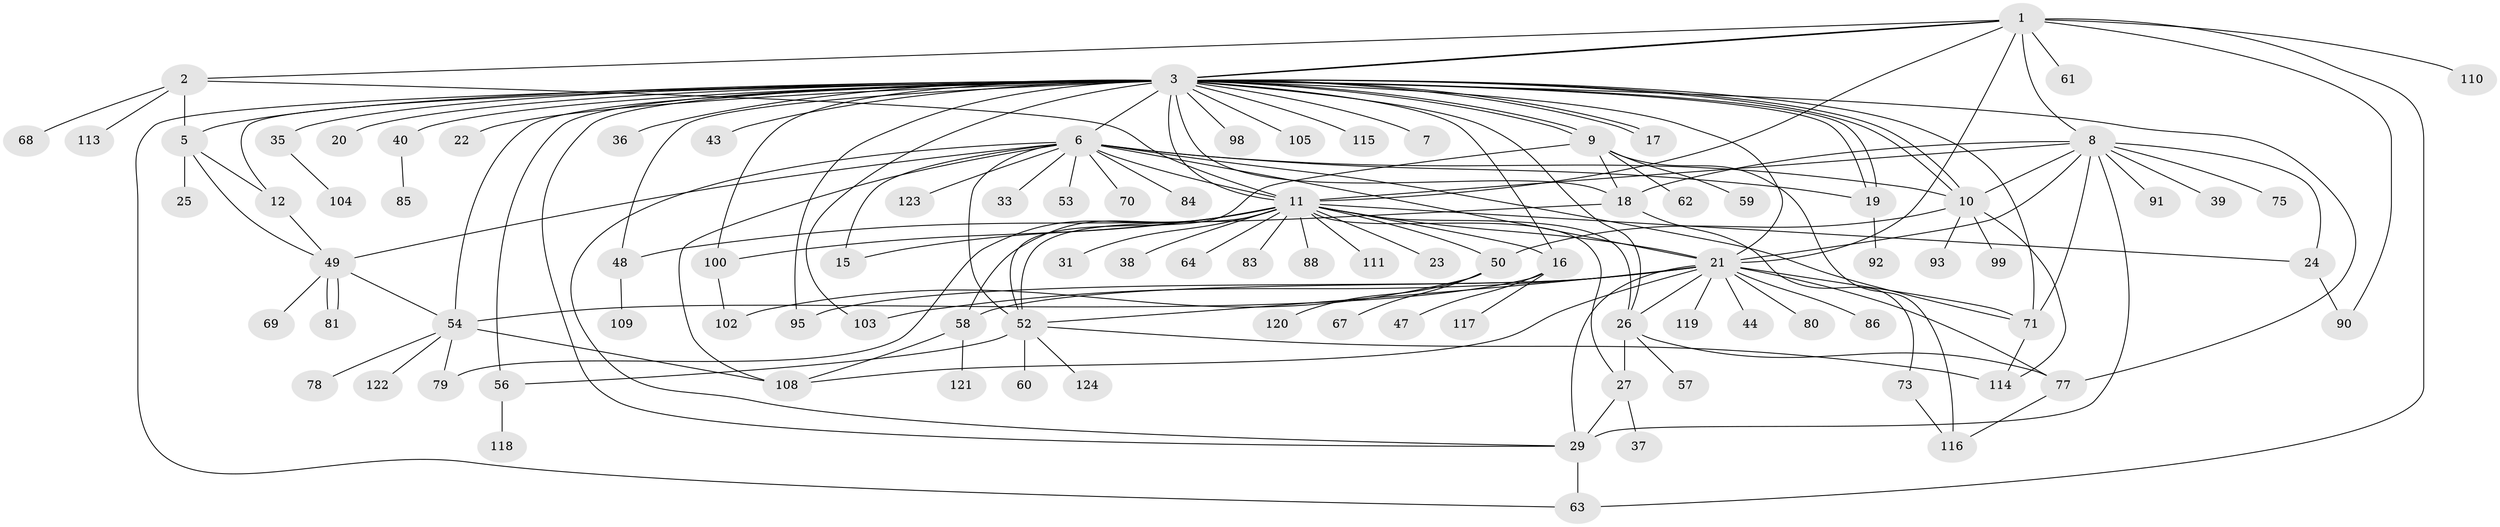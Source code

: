 // original degree distribution, {12: 0.008064516129032258, 5: 0.04838709677419355, 43: 0.008064516129032258, 1: 0.49193548387096775, 4: 0.06451612903225806, 15: 0.008064516129032258, 7: 0.024193548387096774, 9: 0.008064516129032258, 25: 0.008064516129032258, 2: 0.14516129032258066, 3: 0.13709677419354838, 18: 0.008064516129032258, 6: 0.016129032258064516, 8: 0.016129032258064516, 11: 0.008064516129032258}
// Generated by graph-tools (version 1.1) at 2025/11/02/27/25 16:11:09]
// undirected, 96 vertices, 157 edges
graph export_dot {
graph [start="1"]
  node [color=gray90,style=filled];
  1 [super="+13"];
  2;
  3 [super="+4"];
  5 [super="+89"];
  6 [super="+41"];
  7;
  8 [super="+51"];
  9 [super="+42"];
  10 [super="+28"];
  11 [super="+14"];
  12 [super="+46"];
  15;
  16 [super="+32"];
  17;
  18 [super="+96"];
  19 [super="+65"];
  20;
  21 [super="+30"];
  22;
  23;
  24;
  25;
  26 [super="+55"];
  27 [super="+34"];
  29 [super="+45"];
  31;
  33;
  35 [super="+66"];
  36;
  37 [super="+87"];
  38;
  39;
  40;
  43;
  44;
  47;
  48 [super="+94"];
  49 [super="+97"];
  50 [super="+101"];
  52;
  53;
  54 [super="+72"];
  56;
  57;
  58 [super="+82"];
  59;
  60;
  61;
  62;
  63;
  64;
  67;
  68;
  69;
  70;
  71 [super="+76"];
  73 [super="+74"];
  75;
  77;
  78;
  79;
  80;
  81;
  83;
  84;
  85;
  86;
  88;
  90;
  91 [super="+112"];
  92;
  93;
  95 [super="+107"];
  98;
  99;
  100 [super="+106"];
  102;
  103;
  104;
  105;
  108;
  109;
  110;
  111;
  113;
  114;
  115;
  116;
  117;
  118;
  119;
  120;
  121;
  122;
  123;
  124;
  1 -- 2;
  1 -- 3;
  1 -- 3;
  1 -- 8 [weight=2];
  1 -- 21;
  1 -- 61;
  1 -- 63;
  1 -- 90;
  1 -- 110;
  1 -- 11;
  2 -- 68;
  2 -- 113;
  2 -- 11;
  2 -- 5;
  3 -- 5;
  3 -- 6;
  3 -- 7;
  3 -- 9;
  3 -- 9;
  3 -- 10;
  3 -- 10;
  3 -- 12;
  3 -- 16;
  3 -- 17;
  3 -- 17;
  3 -- 18;
  3 -- 19;
  3 -- 19;
  3 -- 20;
  3 -- 21;
  3 -- 22;
  3 -- 26;
  3 -- 35;
  3 -- 36;
  3 -- 40;
  3 -- 43;
  3 -- 54 [weight=2];
  3 -- 56;
  3 -- 63;
  3 -- 71;
  3 -- 77;
  3 -- 95;
  3 -- 98;
  3 -- 100 [weight=2];
  3 -- 103;
  3 -- 105;
  3 -- 115;
  3 -- 11;
  3 -- 48;
  3 -- 29;
  5 -- 12;
  5 -- 25;
  5 -- 49;
  6 -- 10;
  6 -- 11 [weight=2];
  6 -- 15;
  6 -- 33;
  6 -- 52;
  6 -- 53;
  6 -- 70;
  6 -- 71 [weight=2];
  6 -- 84;
  6 -- 108;
  6 -- 123;
  6 -- 49;
  6 -- 21;
  6 -- 29;
  6 -- 19;
  8 -- 39;
  8 -- 71;
  8 -- 10;
  8 -- 11;
  8 -- 75;
  8 -- 21;
  8 -- 24;
  8 -- 91;
  8 -- 29 [weight=2];
  8 -- 18;
  9 -- 18;
  9 -- 52;
  9 -- 62;
  9 -- 116;
  9 -- 59;
  10 -- 50;
  10 -- 93;
  10 -- 99;
  10 -- 114;
  11 -- 38;
  11 -- 83;
  11 -- 64;
  11 -- 15;
  11 -- 79;
  11 -- 21;
  11 -- 23;
  11 -- 88;
  11 -- 24;
  11 -- 26;
  11 -- 27;
  11 -- 31;
  11 -- 100;
  11 -- 111;
  11 -- 50 [weight=3];
  11 -- 52;
  11 -- 16;
  11 -- 58;
  12 -- 49;
  16 -- 117;
  16 -- 47;
  16 -- 54;
  18 -- 48;
  18 -- 73;
  19 -- 92;
  21 -- 26;
  21 -- 44;
  21 -- 52;
  21 -- 58;
  21 -- 71;
  21 -- 77;
  21 -- 80;
  21 -- 86;
  21 -- 103;
  21 -- 108;
  21 -- 119;
  21 -- 95;
  21 -- 29;
  24 -- 90;
  26 -- 27;
  26 -- 57;
  26 -- 77;
  27 -- 29;
  27 -- 37;
  29 -- 63;
  35 -- 104;
  40 -- 85;
  48 -- 109;
  49 -- 54;
  49 -- 69;
  49 -- 81;
  49 -- 81;
  50 -- 67;
  50 -- 120;
  50 -- 102;
  52 -- 56;
  52 -- 60;
  52 -- 114;
  52 -- 124;
  54 -- 78;
  54 -- 79;
  54 -- 108;
  54 -- 122;
  56 -- 118;
  58 -- 121;
  58 -- 108;
  71 -- 114;
  73 -- 116;
  77 -- 116;
  100 -- 102;
}
